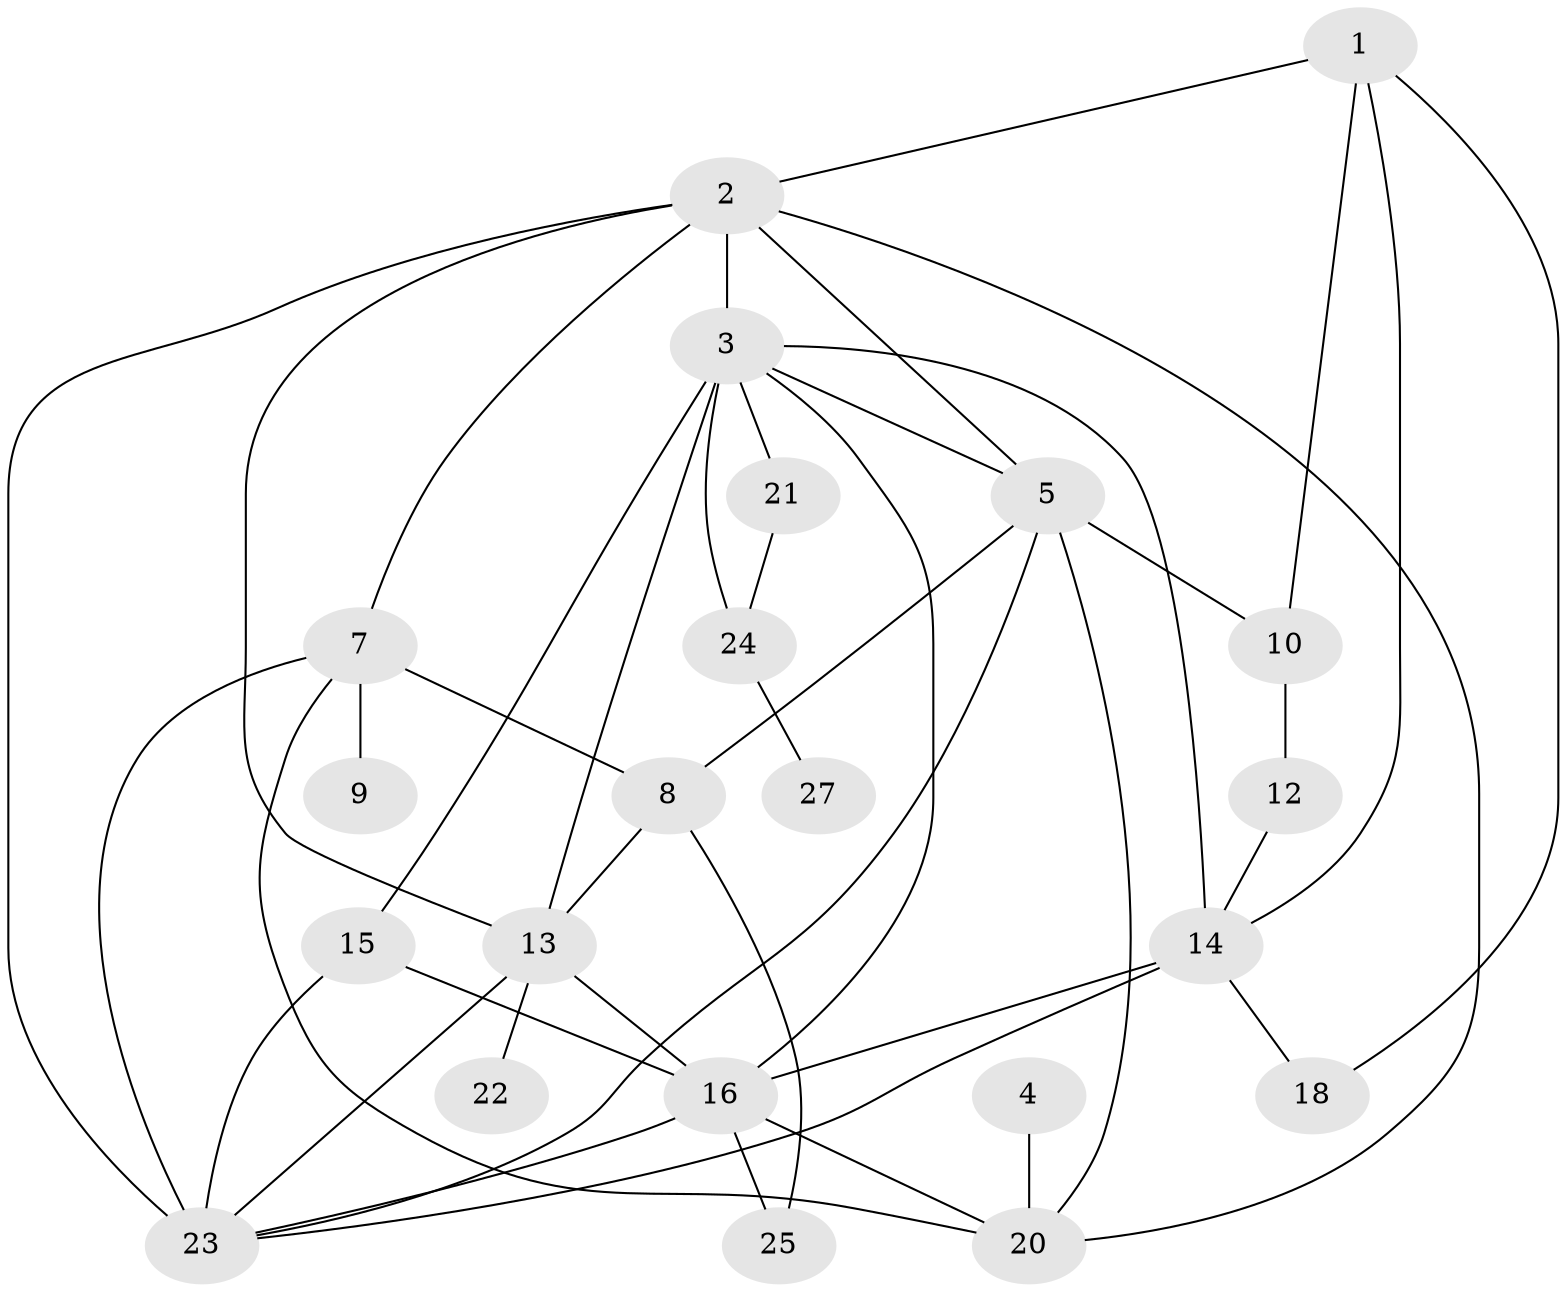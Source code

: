 // original degree distribution, {1: 0.16981132075471697, 4: 0.1509433962264151, 6: 0.07547169811320754, 3: 0.2641509433962264, 0: 0.09433962264150944, 5: 0.09433962264150944, 2: 0.1320754716981132, 8: 0.018867924528301886}
// Generated by graph-tools (version 1.1) at 2025/47/03/04/25 22:47:57]
// undirected, 22 vertices, 43 edges
graph export_dot {
  node [color=gray90,style=filled];
  1;
  2;
  3;
  4;
  5;
  7;
  8;
  9;
  10;
  12;
  13;
  14;
  15;
  16;
  18;
  20;
  21;
  22;
  23;
  24;
  25;
  27;
  1 -- 2 [weight=2.0];
  1 -- 10 [weight=1.0];
  1 -- 14 [weight=2.0];
  1 -- 18 [weight=1.0];
  2 -- 3 [weight=2.0];
  2 -- 5 [weight=1.0];
  2 -- 7 [weight=1.0];
  2 -- 13 [weight=1.0];
  2 -- 20 [weight=1.0];
  2 -- 23 [weight=3.0];
  3 -- 5 [weight=1.0];
  3 -- 13 [weight=1.0];
  3 -- 14 [weight=1.0];
  3 -- 15 [weight=1.0];
  3 -- 16 [weight=1.0];
  3 -- 21 [weight=1.0];
  3 -- 24 [weight=1.0];
  4 -- 20 [weight=1.0];
  5 -- 8 [weight=1.0];
  5 -- 10 [weight=1.0];
  5 -- 20 [weight=1.0];
  5 -- 23 [weight=1.0];
  7 -- 8 [weight=2.0];
  7 -- 9 [weight=1.0];
  7 -- 20 [weight=1.0];
  7 -- 23 [weight=1.0];
  8 -- 13 [weight=1.0];
  8 -- 25 [weight=1.0];
  10 -- 12 [weight=1.0];
  12 -- 14 [weight=1.0];
  13 -- 16 [weight=1.0];
  13 -- 22 [weight=1.0];
  13 -- 23 [weight=1.0];
  14 -- 16 [weight=4.0];
  14 -- 18 [weight=1.0];
  14 -- 23 [weight=1.0];
  15 -- 16 [weight=1.0];
  15 -- 23 [weight=2.0];
  16 -- 20 [weight=1.0];
  16 -- 23 [weight=2.0];
  16 -- 25 [weight=1.0];
  21 -- 24 [weight=1.0];
  24 -- 27 [weight=1.0];
}
